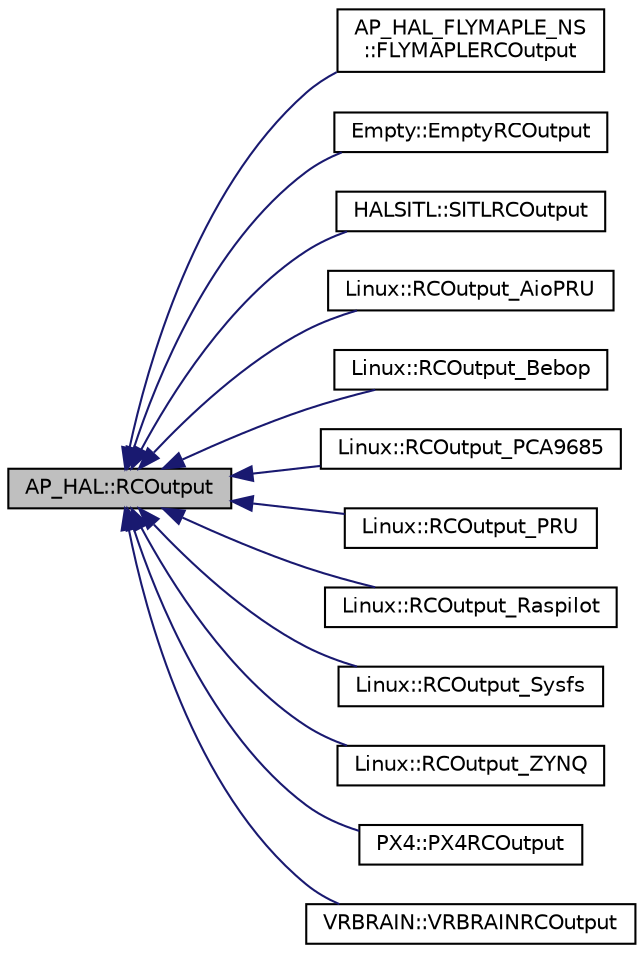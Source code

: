 digraph "AP_HAL::RCOutput"
{
 // INTERACTIVE_SVG=YES
  edge [fontname="Helvetica",fontsize="10",labelfontname="Helvetica",labelfontsize="10"];
  node [fontname="Helvetica",fontsize="10",shape=record];
  rankdir="LR";
  Node1 [label="AP_HAL::RCOutput",height=0.2,width=0.4,color="black", fillcolor="grey75", style="filled", fontcolor="black"];
  Node1 -> Node2 [dir="back",color="midnightblue",fontsize="10",style="solid",fontname="Helvetica"];
  Node2 [label="AP_HAL_FLYMAPLE_NS\l::FLYMAPLERCOutput",height=0.2,width=0.4,color="black", fillcolor="white", style="filled",URL="$classAP__HAL__FLYMAPLE__NS_1_1FLYMAPLERCOutput.html"];
  Node1 -> Node3 [dir="back",color="midnightblue",fontsize="10",style="solid",fontname="Helvetica"];
  Node3 [label="Empty::EmptyRCOutput",height=0.2,width=0.4,color="black", fillcolor="white", style="filled",URL="$classEmpty_1_1EmptyRCOutput.html"];
  Node1 -> Node4 [dir="back",color="midnightblue",fontsize="10",style="solid",fontname="Helvetica"];
  Node4 [label="HALSITL::SITLRCOutput",height=0.2,width=0.4,color="black", fillcolor="white", style="filled",URL="$classHALSITL_1_1SITLRCOutput.html"];
  Node1 -> Node5 [dir="back",color="midnightblue",fontsize="10",style="solid",fontname="Helvetica"];
  Node5 [label="Linux::RCOutput_AioPRU",height=0.2,width=0.4,color="black", fillcolor="white", style="filled",URL="$classLinux_1_1RCOutput__AioPRU.html"];
  Node1 -> Node6 [dir="back",color="midnightblue",fontsize="10",style="solid",fontname="Helvetica"];
  Node6 [label="Linux::RCOutput_Bebop",height=0.2,width=0.4,color="black", fillcolor="white", style="filled",URL="$classLinux_1_1RCOutput__Bebop.html"];
  Node1 -> Node7 [dir="back",color="midnightblue",fontsize="10",style="solid",fontname="Helvetica"];
  Node7 [label="Linux::RCOutput_PCA9685",height=0.2,width=0.4,color="black", fillcolor="white", style="filled",URL="$classLinux_1_1RCOutput__PCA9685.html"];
  Node1 -> Node8 [dir="back",color="midnightblue",fontsize="10",style="solid",fontname="Helvetica"];
  Node8 [label="Linux::RCOutput_PRU",height=0.2,width=0.4,color="black", fillcolor="white", style="filled",URL="$classLinux_1_1RCOutput__PRU.html"];
  Node1 -> Node9 [dir="back",color="midnightblue",fontsize="10",style="solid",fontname="Helvetica"];
  Node9 [label="Linux::RCOutput_Raspilot",height=0.2,width=0.4,color="black", fillcolor="white", style="filled",URL="$classLinux_1_1RCOutput__Raspilot.html"];
  Node1 -> Node10 [dir="back",color="midnightblue",fontsize="10",style="solid",fontname="Helvetica"];
  Node10 [label="Linux::RCOutput_Sysfs",height=0.2,width=0.4,color="black", fillcolor="white", style="filled",URL="$classLinux_1_1RCOutput__Sysfs.html"];
  Node1 -> Node11 [dir="back",color="midnightblue",fontsize="10",style="solid",fontname="Helvetica"];
  Node11 [label="Linux::RCOutput_ZYNQ",height=0.2,width=0.4,color="black", fillcolor="white", style="filled",URL="$classLinux_1_1RCOutput__ZYNQ.html"];
  Node1 -> Node12 [dir="back",color="midnightblue",fontsize="10",style="solid",fontname="Helvetica"];
  Node12 [label="PX4::PX4RCOutput",height=0.2,width=0.4,color="black", fillcolor="white", style="filled",URL="$classPX4_1_1PX4RCOutput.html"];
  Node1 -> Node13 [dir="back",color="midnightblue",fontsize="10",style="solid",fontname="Helvetica"];
  Node13 [label="VRBRAIN::VRBRAINRCOutput",height=0.2,width=0.4,color="black", fillcolor="white", style="filled",URL="$classVRBRAIN_1_1VRBRAINRCOutput.html"];
}
